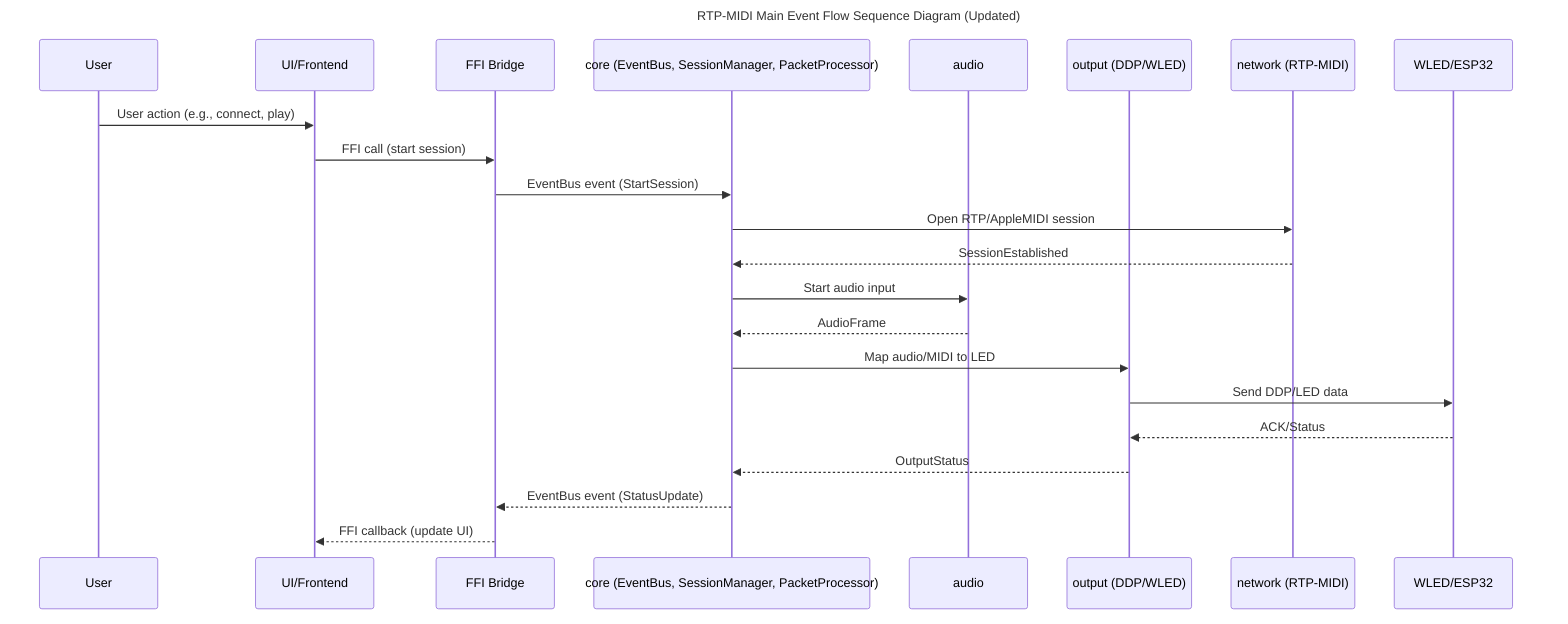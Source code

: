 ---
title: RTP-MIDI Main Event Flow Sequence Diagram (Updated)
---

sequenceDiagram
    participant User
    participant UI as UI/Frontend
    participant Platform as FFI Bridge
    participant Core as core (EventBus, SessionManager, PacketProcessor)
    participant Audio as audio
    participant Output as output (DDP/WLED)
    participant Network as network (RTP-MIDI)
    participant WLED as WLED/ESP32

    User->>UI: User action (e.g., connect, play)
    UI->>Platform: FFI call (start session)
    Platform->>Core: EventBus event (StartSession)
    Core->>Network: Open RTP/AppleMIDI session
    Network-->>Core: SessionEstablished
    Core->>Audio: Start audio input
    Audio-->>Core: AudioFrame
    Core->>Output: Map audio/MIDI to LED
    Output->>WLED: Send DDP/LED data
    WLED-->>Output: ACK/Status
    Output-->>Core: OutputStatus
    Core-->>Platform: EventBus event (StatusUpdate)
    Platform-->>UI: FFI callback (update UI)